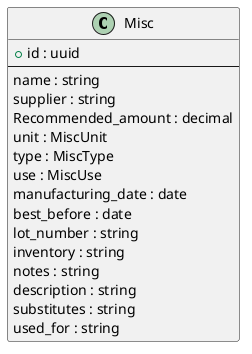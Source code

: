 @startuml
class "Misc" as Misc {
    + id : uuid
    --
    name : string
    supplier : string
    Recommended_amount : decimal /' EngUnit: g/L, Recommended Amount '/
    unit : MiscUnit
    type : MiscType
    use : MiscUse
    manufacturing_date : date
    best_before : date
    lot_number : string
    inventory : string
    notes : string
    description : string
    substitutes : string
    used_for : string
}

@enduml
